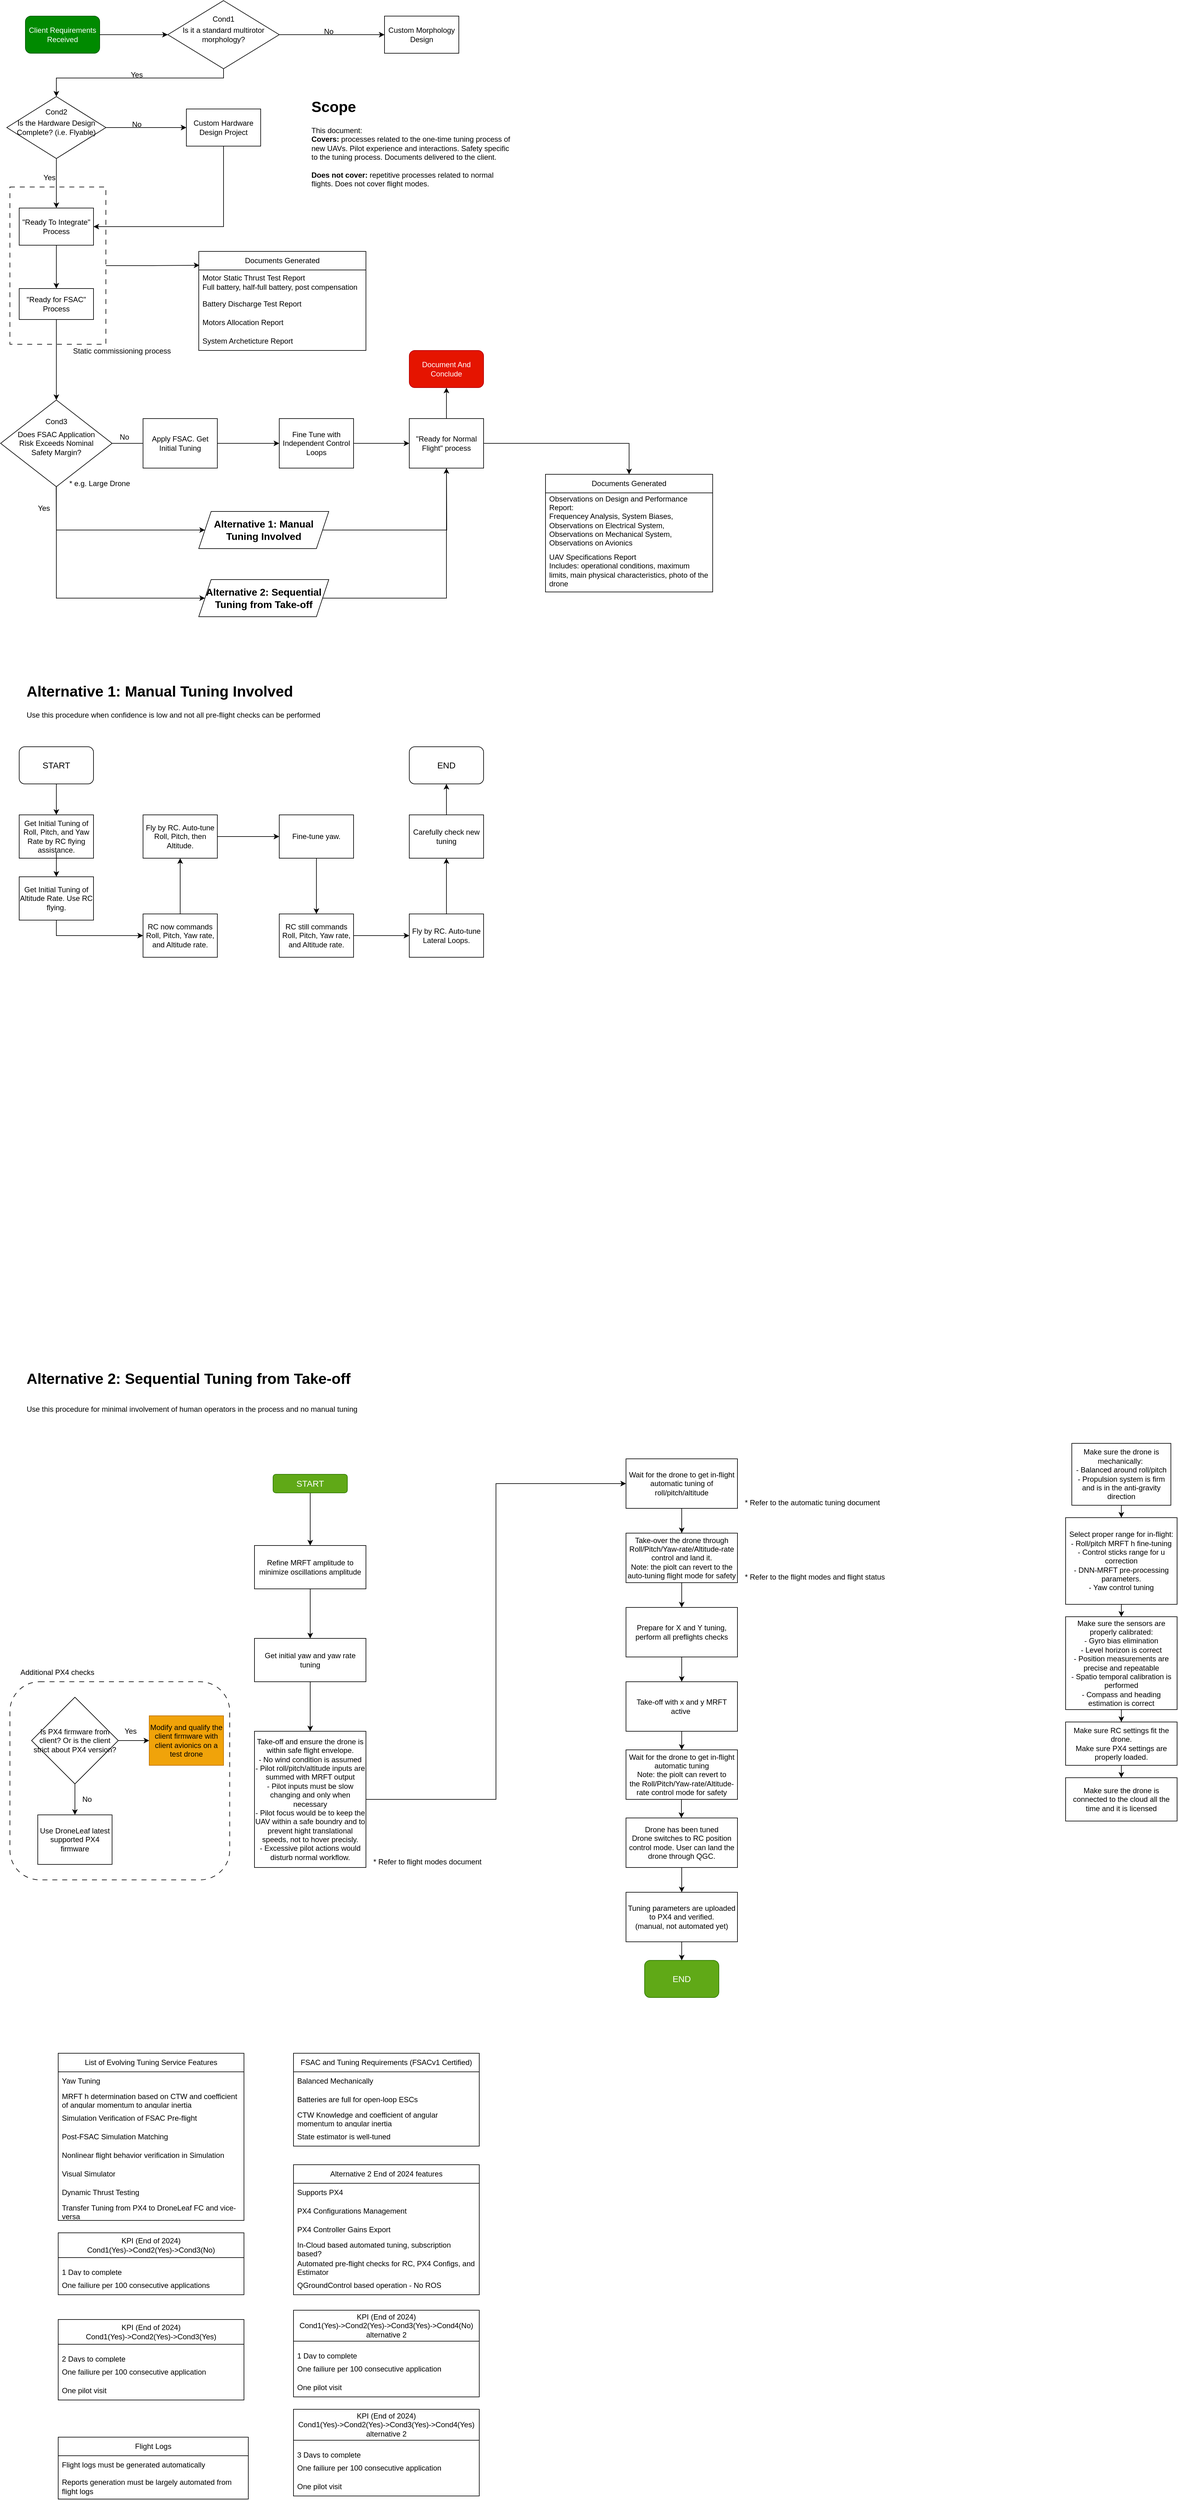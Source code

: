 <mxfile version="25.0.1">
  <diagram name="Page-1" id="izCItK5VorsNNd59iz4u">
    <mxGraphModel dx="1233" dy="635" grid="1" gridSize="10" guides="1" tooltips="1" connect="1" arrows="1" fold="1" page="1" pageScale="1" pageWidth="850" pageHeight="1100" math="0" shadow="0">
      <root>
        <mxCell id="0" />
        <mxCell id="1" parent="0" />
        <mxCell id="DKOdvGpKEaqnOgcf_qUs-12" value="" style="rounded=1;whiteSpace=wrap;html=1;fillColor=none;dashed=1;dashPattern=8 8;" parent="1" vertex="1">
          <mxGeometry x="15" y="2740" width="355" height="320" as="geometry" />
        </mxCell>
        <mxCell id="mrgJpv-Cbxdc2usGM0ly-1" value="" style="rounded=0;whiteSpace=wrap;html=1;fillColor=none;dashed=1;dashPattern=8 8;" parent="1" vertex="1">
          <mxGeometry x="15" y="326" width="155" height="254" as="geometry" />
        </mxCell>
        <mxCell id="Sihe68HLiFX0lgeWzyt1-1" value="Is it a standard multirotor morphology?" style="rhombus;whiteSpace=wrap;html=1;" parent="1" vertex="1">
          <mxGeometry x="270" y="25" width="180" height="110" as="geometry" />
        </mxCell>
        <mxCell id="Sihe68HLiFX0lgeWzyt1-2" value="Client Requirements Received" style="rounded=1;whiteSpace=wrap;html=1;fillColor=#008a00;fontColor=#ffffff;strokeColor=#005700;" parent="1" vertex="1">
          <mxGeometry x="40" y="50" width="120" height="60" as="geometry" />
        </mxCell>
        <mxCell id="Sihe68HLiFX0lgeWzyt1-3" value="Custom Morphology Design" style="rounded=0;whiteSpace=wrap;html=1;" parent="1" vertex="1">
          <mxGeometry x="620" y="50" width="120" height="60" as="geometry" />
        </mxCell>
        <mxCell id="Sihe68HLiFX0lgeWzyt1-4" value="" style="endArrow=classic;html=1;rounded=0;exitX=1;exitY=0.5;exitDx=0;exitDy=0;" parent="1" source="Sihe68HLiFX0lgeWzyt1-1" target="Sihe68HLiFX0lgeWzyt1-3" edge="1">
          <mxGeometry width="50" height="50" relative="1" as="geometry">
            <mxPoint x="400" y="450" as="sourcePoint" />
            <mxPoint x="450" y="400" as="targetPoint" />
          </mxGeometry>
        </mxCell>
        <mxCell id="Sihe68HLiFX0lgeWzyt1-5" value="&lt;div&gt;No&lt;/div&gt;" style="text;html=1;align=center;verticalAlign=middle;whiteSpace=wrap;rounded=0;" parent="1" vertex="1">
          <mxGeometry x="500" y="60" width="60" height="30" as="geometry" />
        </mxCell>
        <mxCell id="Sihe68HLiFX0lgeWzyt1-6" value="" style="endArrow=classic;html=1;rounded=0;exitX=1;exitY=0.5;exitDx=0;exitDy=0;" parent="1" source="Sihe68HLiFX0lgeWzyt1-2" target="Sihe68HLiFX0lgeWzyt1-1" edge="1">
          <mxGeometry width="50" height="50" relative="1" as="geometry">
            <mxPoint x="400" y="450" as="sourcePoint" />
            <mxPoint x="450" y="400" as="targetPoint" />
          </mxGeometry>
        </mxCell>
        <mxCell id="Sihe68HLiFX0lgeWzyt1-9" value="" style="endArrow=classic;html=1;rounded=0;exitX=0.5;exitY=1;exitDx=0;exitDy=0;entryX=0.5;entryY=0;entryDx=0;entryDy=0;" parent="1" source="Sihe68HLiFX0lgeWzyt1-1" edge="1">
          <mxGeometry width="50" height="50" relative="1" as="geometry">
            <mxPoint x="400" y="450" as="sourcePoint" />
            <mxPoint x="90" y="180" as="targetPoint" />
            <Array as="points">
              <mxPoint x="360" y="150" />
              <mxPoint x="90" y="150" />
            </Array>
          </mxGeometry>
        </mxCell>
        <mxCell id="Sihe68HLiFX0lgeWzyt1-10" value="Yes" style="text;html=1;align=center;verticalAlign=middle;whiteSpace=wrap;rounded=0;" parent="1" vertex="1">
          <mxGeometry x="190" y="130" width="60" height="30" as="geometry" />
        </mxCell>
        <mxCell id="Sihe68HLiFX0lgeWzyt1-11" value="&quot;Ready To Integrate&quot; Process" style="rounded=0;whiteSpace=wrap;html=1;" parent="1" vertex="1">
          <mxGeometry x="30" y="360" width="120" height="60" as="geometry" />
        </mxCell>
        <mxCell id="Sihe68HLiFX0lgeWzyt1-12" value="Is the Hardware Design Complete? (i.e. Flyable)" style="rhombus;whiteSpace=wrap;html=1;" parent="1" vertex="1">
          <mxGeometry x="10" y="180" width="160" height="100" as="geometry" />
        </mxCell>
        <mxCell id="Sihe68HLiFX0lgeWzyt1-13" value="Custom Hardware Design Project" style="rounded=0;whiteSpace=wrap;html=1;" parent="1" vertex="1">
          <mxGeometry x="300" y="200" width="120" height="60" as="geometry" />
        </mxCell>
        <mxCell id="Sihe68HLiFX0lgeWzyt1-14" value="" style="endArrow=classic;html=1;rounded=0;exitX=1;exitY=0.5;exitDx=0;exitDy=0;" parent="1" source="Sihe68HLiFX0lgeWzyt1-12" edge="1">
          <mxGeometry width="50" height="50" relative="1" as="geometry">
            <mxPoint x="200" y="230" as="sourcePoint" />
            <mxPoint x="300" y="230" as="targetPoint" />
          </mxGeometry>
        </mxCell>
        <mxCell id="Sihe68HLiFX0lgeWzyt1-15" value="&lt;div&gt;No&lt;/div&gt;" style="text;html=1;align=center;verticalAlign=middle;whiteSpace=wrap;rounded=0;" parent="1" vertex="1">
          <mxGeometry x="190" y="210" width="60" height="30" as="geometry" />
        </mxCell>
        <mxCell id="Sihe68HLiFX0lgeWzyt1-16" value="" style="endArrow=classic;html=1;rounded=0;exitX=0.5;exitY=1;exitDx=0;exitDy=0;entryX=0.5;entryY=0;entryDx=0;entryDy=0;" parent="1" source="Sihe68HLiFX0lgeWzyt1-12" target="Sihe68HLiFX0lgeWzyt1-11" edge="1">
          <mxGeometry width="50" height="50" relative="1" as="geometry">
            <mxPoint x="460" y="90" as="sourcePoint" />
            <mxPoint x="630" y="90" as="targetPoint" />
          </mxGeometry>
        </mxCell>
        <mxCell id="Sihe68HLiFX0lgeWzyt1-17" value="Yes" style="text;html=1;align=center;verticalAlign=middle;whiteSpace=wrap;rounded=0;" parent="1" vertex="1">
          <mxGeometry x="49" y="296" width="60" height="30" as="geometry" />
        </mxCell>
        <mxCell id="Sihe68HLiFX0lgeWzyt1-20" value="" style="endArrow=classic;html=1;rounded=0;exitX=0.5;exitY=1;exitDx=0;exitDy=0;entryX=1;entryY=0.5;entryDx=0;entryDy=0;" parent="1" source="Sihe68HLiFX0lgeWzyt1-13" target="Sihe68HLiFX0lgeWzyt1-11" edge="1">
          <mxGeometry width="50" height="50" relative="1" as="geometry">
            <mxPoint x="170" y="90" as="sourcePoint" />
            <mxPoint x="280" y="90" as="targetPoint" />
            <Array as="points">
              <mxPoint x="360" y="390" />
            </Array>
          </mxGeometry>
        </mxCell>
        <mxCell id="Sihe68HLiFX0lgeWzyt1-21" value="" style="endArrow=classic;html=1;rounded=0;exitX=0.5;exitY=1;exitDx=0;exitDy=0;entryX=0.5;entryY=0;entryDx=0;entryDy=0;" parent="1" source="Sihe68HLiFX0lgeWzyt1-11" target="Sihe68HLiFX0lgeWzyt1-23" edge="1">
          <mxGeometry width="50" height="50" relative="1" as="geometry">
            <mxPoint x="170" y="90" as="sourcePoint" />
            <mxPoint x="90" y="440" as="targetPoint" />
          </mxGeometry>
        </mxCell>
        <mxCell id="Sihe68HLiFX0lgeWzyt1-23" value="&quot;Ready for FSAC&quot; Process" style="rounded=0;whiteSpace=wrap;html=1;" parent="1" vertex="1">
          <mxGeometry x="30" y="490" width="120" height="50" as="geometry" />
        </mxCell>
        <mxCell id="Sihe68HLiFX0lgeWzyt1-25" value="" style="endArrow=classic;html=1;rounded=0;exitX=0.5;exitY=1;exitDx=0;exitDy=0;entryX=0.5;entryY=0;entryDx=0;entryDy=0;" parent="1" source="Sihe68HLiFX0lgeWzyt1-23" edge="1">
          <mxGeometry width="50" height="50" relative="1" as="geometry">
            <mxPoint x="99.5" y="540" as="sourcePoint" />
            <mxPoint x="90" y="670" as="targetPoint" />
          </mxGeometry>
        </mxCell>
        <mxCell id="Sihe68HLiFX0lgeWzyt1-26" value="Does FSAC Application Risk Exceeds Nominal Safety Margin?" style="rhombus;whiteSpace=wrap;html=1;spacing=18;" parent="1" vertex="1">
          <mxGeometry y="670" width="180" height="140" as="geometry" />
        </mxCell>
        <mxCell id="Sihe68HLiFX0lgeWzyt1-28" value="" style="endArrow=classic;html=1;rounded=0;exitX=1;exitY=0.5;exitDx=0;exitDy=0;" parent="1" edge="1">
          <mxGeometry width="50" height="50" relative="1" as="geometry">
            <mxPoint x="180" y="740" as="sourcePoint" />
            <mxPoint x="350" y="740" as="targetPoint" />
          </mxGeometry>
        </mxCell>
        <mxCell id="Sihe68HLiFX0lgeWzyt1-29" value="&lt;div&gt;No&lt;/div&gt;" style="text;html=1;align=center;verticalAlign=middle;whiteSpace=wrap;rounded=0;" parent="1" vertex="1">
          <mxGeometry x="170" y="715" width="60" height="30" as="geometry" />
        </mxCell>
        <mxCell id="Sihe68HLiFX0lgeWzyt1-30" value="Apply FSAC. Get Initial Tuning" style="rounded=0;whiteSpace=wrap;html=1;" parent="1" vertex="1">
          <mxGeometry x="230" y="700" width="120" height="80" as="geometry" />
        </mxCell>
        <mxCell id="Sihe68HLiFX0lgeWzyt1-31" value="Yes" style="text;html=1;align=center;verticalAlign=middle;whiteSpace=wrap;rounded=0;" parent="1" vertex="1">
          <mxGeometry x="40" y="830" width="60" height="30" as="geometry" />
        </mxCell>
        <mxCell id="Sihe68HLiFX0lgeWzyt1-32" value="" style="endArrow=classic;html=1;rounded=0;exitX=0.5;exitY=1;exitDx=0;exitDy=0;entryX=0;entryY=0.5;entryDx=0;entryDy=0;" parent="1" target="kK3d28XH1DaZ-TZ7ljom-17" edge="1">
          <mxGeometry width="50" height="50" relative="1" as="geometry">
            <mxPoint x="89.71" y="810" as="sourcePoint" />
            <mxPoint x="90" y="860" as="targetPoint" />
            <Array as="points">
              <mxPoint x="90" y="880" />
            </Array>
          </mxGeometry>
        </mxCell>
        <mxCell id="Sihe68HLiFX0lgeWzyt1-34" value="* e.g. Large Drone" style="text;html=1;align=center;verticalAlign=middle;whiteSpace=wrap;rounded=0;" parent="1" vertex="1">
          <mxGeometry x="90" y="790" width="140" height="30" as="geometry" />
        </mxCell>
        <mxCell id="Sihe68HLiFX0lgeWzyt1-35" value="List of Evolving Tuning Service Features" style="swimlane;fontStyle=0;childLayout=stackLayout;horizontal=1;startSize=30;horizontalStack=0;resizeParent=1;resizeParentMax=0;resizeLast=0;collapsible=1;marginBottom=0;whiteSpace=wrap;html=1;" parent="1" vertex="1">
          <mxGeometry x="93" y="3340" width="300" height="270" as="geometry" />
        </mxCell>
        <mxCell id="Sihe68HLiFX0lgeWzyt1-36" value="Yaw Tuning" style="text;strokeColor=none;fillColor=none;align=left;verticalAlign=middle;spacingLeft=4;spacingRight=4;overflow=hidden;points=[[0,0.5],[1,0.5]];portConstraint=eastwest;rotatable=0;whiteSpace=wrap;html=1;" parent="Sihe68HLiFX0lgeWzyt1-35" vertex="1">
          <mxGeometry y="30" width="300" height="30" as="geometry" />
        </mxCell>
        <mxCell id="Sihe68HLiFX0lgeWzyt1-83" value="MRFT h determination based on CTW and coefficient of angular momentum to angular inertia" style="text;strokeColor=none;fillColor=none;align=left;verticalAlign=middle;spacingLeft=4;spacingRight=4;overflow=hidden;points=[[0,0.5],[1,0.5]];portConstraint=eastwest;rotatable=0;whiteSpace=wrap;html=1;" parent="Sihe68HLiFX0lgeWzyt1-35" vertex="1">
          <mxGeometry y="60" width="300" height="30" as="geometry" />
        </mxCell>
        <mxCell id="Sihe68HLiFX0lgeWzyt1-37" value="Simulation Verification of FSAC Pre-flight" style="text;strokeColor=none;fillColor=none;align=left;verticalAlign=middle;spacingLeft=4;spacingRight=4;overflow=hidden;points=[[0,0.5],[1,0.5]];portConstraint=eastwest;rotatable=0;whiteSpace=wrap;html=1;" parent="Sihe68HLiFX0lgeWzyt1-35" vertex="1">
          <mxGeometry y="90" width="300" height="30" as="geometry" />
        </mxCell>
        <mxCell id="Sihe68HLiFX0lgeWzyt1-38" value="&lt;div&gt;Post-FSAC Simulation Matching&lt;/div&gt;" style="text;strokeColor=none;fillColor=none;align=left;verticalAlign=middle;spacingLeft=4;spacingRight=4;overflow=hidden;points=[[0,0.5],[1,0.5]];portConstraint=eastwest;rotatable=0;whiteSpace=wrap;html=1;" parent="Sihe68HLiFX0lgeWzyt1-35" vertex="1">
          <mxGeometry y="120" width="300" height="30" as="geometry" />
        </mxCell>
        <mxCell id="Sihe68HLiFX0lgeWzyt1-62" value="Nonlinear flight behavior verification in Simulation" style="text;strokeColor=none;fillColor=none;align=left;verticalAlign=middle;spacingLeft=4;spacingRight=4;overflow=hidden;points=[[0,0.5],[1,0.5]];portConstraint=eastwest;rotatable=0;whiteSpace=wrap;html=1;" parent="Sihe68HLiFX0lgeWzyt1-35" vertex="1">
          <mxGeometry y="150" width="300" height="30" as="geometry" />
        </mxCell>
        <mxCell id="Sihe68HLiFX0lgeWzyt1-66" value="Visual Simulator" style="text;strokeColor=none;fillColor=none;align=left;verticalAlign=middle;spacingLeft=4;spacingRight=4;overflow=hidden;points=[[0,0.5],[1,0.5]];portConstraint=eastwest;rotatable=0;whiteSpace=wrap;html=1;" parent="Sihe68HLiFX0lgeWzyt1-35" vertex="1">
          <mxGeometry y="180" width="300" height="30" as="geometry" />
        </mxCell>
        <mxCell id="Sihe68HLiFX0lgeWzyt1-89" value="Dynamic Thrust Testing" style="text;strokeColor=none;fillColor=none;align=left;verticalAlign=middle;spacingLeft=4;spacingRight=4;overflow=hidden;points=[[0,0.5],[1,0.5]];portConstraint=eastwest;rotatable=0;whiteSpace=wrap;html=1;" parent="Sihe68HLiFX0lgeWzyt1-35" vertex="1">
          <mxGeometry y="210" width="300" height="30" as="geometry" />
        </mxCell>
        <mxCell id="D-SbIaxSeyrEKUv8--m0-10" value="Transfer Tuning from PX4 to DroneLeaf FC and vice-versa" style="text;strokeColor=none;fillColor=none;align=left;verticalAlign=middle;spacingLeft=4;spacingRight=4;overflow=hidden;points=[[0,0.5],[1,0.5]];portConstraint=eastwest;rotatable=0;whiteSpace=wrap;html=1;" parent="Sihe68HLiFX0lgeWzyt1-35" vertex="1">
          <mxGeometry y="240" width="300" height="30" as="geometry" />
        </mxCell>
        <mxCell id="Sihe68HLiFX0lgeWzyt1-55" value="Fine Tune with Independent Control Loops" style="rounded=0;whiteSpace=wrap;html=1;" parent="1" vertex="1">
          <mxGeometry x="450" y="700" width="120" height="80" as="geometry" />
        </mxCell>
        <mxCell id="Sihe68HLiFX0lgeWzyt1-56" value="" style="endArrow=classic;html=1;rounded=0;exitX=1;exitY=0.5;exitDx=0;exitDy=0;entryX=0;entryY=0.5;entryDx=0;entryDy=0;" parent="1" source="Sihe68HLiFX0lgeWzyt1-30" target="Sihe68HLiFX0lgeWzyt1-55" edge="1">
          <mxGeometry width="50" height="50" relative="1" as="geometry">
            <mxPoint x="360" y="905" as="sourcePoint" />
            <mxPoint x="460" y="905" as="targetPoint" />
          </mxGeometry>
        </mxCell>
        <mxCell id="Sihe68HLiFX0lgeWzyt1-57" value="FSAC and Tuning Requirements (FSACv1 Certified)" style="swimlane;fontStyle=0;childLayout=stackLayout;horizontal=1;startSize=30;horizontalStack=0;resizeParent=1;resizeParentMax=0;resizeLast=0;collapsible=1;marginBottom=0;whiteSpace=wrap;html=1;" parent="1" vertex="1">
          <mxGeometry x="473" y="3340" width="300" height="150" as="geometry" />
        </mxCell>
        <mxCell id="Sihe68HLiFX0lgeWzyt1-58" value="Balanced Mechanically" style="text;strokeColor=none;fillColor=none;align=left;verticalAlign=middle;spacingLeft=4;spacingRight=4;overflow=hidden;points=[[0,0.5],[1,0.5]];portConstraint=eastwest;rotatable=0;whiteSpace=wrap;html=1;" parent="Sihe68HLiFX0lgeWzyt1-57" vertex="1">
          <mxGeometry y="30" width="300" height="30" as="geometry" />
        </mxCell>
        <mxCell id="Sihe68HLiFX0lgeWzyt1-59" value="&lt;div&gt;Batteries are full for open-loop ESCs&lt;/div&gt;" style="text;strokeColor=none;fillColor=none;align=left;verticalAlign=middle;spacingLeft=4;spacingRight=4;overflow=hidden;points=[[0,0.5],[1,0.5]];portConstraint=eastwest;rotatable=0;whiteSpace=wrap;html=1;" parent="Sihe68HLiFX0lgeWzyt1-57" vertex="1">
          <mxGeometry y="60" width="300" height="30" as="geometry" />
        </mxCell>
        <mxCell id="Sihe68HLiFX0lgeWzyt1-82" value="CTW Knowledge and coefficient of angular momentum to angular inertia" style="text;strokeColor=none;fillColor=none;align=left;verticalAlign=middle;spacingLeft=4;spacingRight=4;overflow=hidden;points=[[0,0.5],[1,0.5]];portConstraint=eastwest;rotatable=0;whiteSpace=wrap;html=1;" parent="Sihe68HLiFX0lgeWzyt1-57" vertex="1">
          <mxGeometry y="90" width="300" height="30" as="geometry" />
        </mxCell>
        <mxCell id="Sihe68HLiFX0lgeWzyt1-88" value="State estimator is well-tuned" style="text;strokeColor=none;fillColor=none;align=left;verticalAlign=middle;spacingLeft=4;spacingRight=4;overflow=hidden;points=[[0,0.5],[1,0.5]];portConstraint=eastwest;rotatable=0;whiteSpace=wrap;html=1;" parent="Sihe68HLiFX0lgeWzyt1-57" vertex="1">
          <mxGeometry y="120" width="300" height="30" as="geometry" />
        </mxCell>
        <mxCell id="Sihe68HLiFX0lgeWzyt1-64" value="" style="endArrow=classic;html=1;rounded=0;exitX=1;exitY=0.5;exitDx=0;exitDy=0;entryX=0;entryY=0.5;entryDx=0;entryDy=0;" parent="1" source="Sihe68HLiFX0lgeWzyt1-55" target="vbNMBOHUC8T5AAjVXsVV-2" edge="1">
          <mxGeometry width="50" height="50" relative="1" as="geometry">
            <mxPoint x="360" y="750" as="sourcePoint" />
            <mxPoint x="630" y="780" as="targetPoint" />
          </mxGeometry>
        </mxCell>
        <mxCell id="Sihe68HLiFX0lgeWzyt1-67" value="KPI (End of 2024)&lt;br&gt;&lt;div&gt;Cond1(Yes)-&amp;gt;Cond2(Yes)-&amp;gt;Cond3(No)&lt;/div&gt;" style="swimlane;fontStyle=0;childLayout=stackLayout;horizontal=1;startSize=40;horizontalStack=0;resizeParent=1;resizeParentMax=0;resizeLast=0;collapsible=1;marginBottom=0;whiteSpace=wrap;html=1;" parent="1" vertex="1">
          <mxGeometry x="93" y="3630" width="300" height="100" as="geometry" />
        </mxCell>
        <mxCell id="Sihe68HLiFX0lgeWzyt1-68" value="&lt;div&gt;&lt;br&gt;&lt;/div&gt;&lt;div&gt;1 Day to complete&lt;/div&gt;&lt;div&gt;&lt;br&gt;&lt;/div&gt;" style="text;strokeColor=none;fillColor=none;align=left;verticalAlign=middle;spacingLeft=4;spacingRight=4;overflow=hidden;points=[[0,0.5],[1,0.5]];portConstraint=eastwest;rotatable=0;whiteSpace=wrap;html=1;" parent="Sihe68HLiFX0lgeWzyt1-67" vertex="1">
          <mxGeometry y="40" width="300" height="30" as="geometry" />
        </mxCell>
        <mxCell id="Sihe68HLiFX0lgeWzyt1-70" value="One failiure per 100 consecutive applications" style="text;strokeColor=none;fillColor=none;align=left;verticalAlign=middle;spacingLeft=4;spacingRight=4;overflow=hidden;points=[[0,0.5],[1,0.5]];portConstraint=eastwest;rotatable=0;whiteSpace=wrap;html=1;" parent="Sihe68HLiFX0lgeWzyt1-67" vertex="1">
          <mxGeometry y="70" width="300" height="30" as="geometry" />
        </mxCell>
        <mxCell id="Sihe68HLiFX0lgeWzyt1-73" value="Cond1" style="text;html=1;align=center;verticalAlign=middle;whiteSpace=wrap;rounded=0;" parent="1" vertex="1">
          <mxGeometry x="330" y="40" width="60" height="30" as="geometry" />
        </mxCell>
        <mxCell id="Sihe68HLiFX0lgeWzyt1-74" value="Cond2" style="text;html=1;align=center;verticalAlign=middle;whiteSpace=wrap;rounded=0;" parent="1" vertex="1">
          <mxGeometry x="60" y="190" width="60" height="30" as="geometry" />
        </mxCell>
        <mxCell id="Sihe68HLiFX0lgeWzyt1-75" value="&lt;div&gt;Cond3&lt;/div&gt;" style="text;html=1;align=center;verticalAlign=middle;whiteSpace=wrap;rounded=0;" parent="1" vertex="1">
          <mxGeometry x="60" y="690" width="60" height="30" as="geometry" />
        </mxCell>
        <mxCell id="Sihe68HLiFX0lgeWzyt1-84" value="KPI (End of 2024)&lt;div&gt;Cond1(Yes)-&amp;gt;Cond2(Yes)-&amp;gt;Cond3(Yes)&lt;/div&gt;" style="swimlane;fontStyle=0;childLayout=stackLayout;horizontal=1;startSize=40;horizontalStack=0;resizeParent=1;resizeParentMax=0;resizeLast=0;collapsible=1;marginBottom=0;whiteSpace=wrap;html=1;" parent="1" vertex="1">
          <mxGeometry x="93" y="3770" width="300" height="130" as="geometry" />
        </mxCell>
        <mxCell id="Sihe68HLiFX0lgeWzyt1-85" value="&lt;div&gt;&lt;br&gt;&lt;/div&gt;&lt;div&gt;2 Days to complete&lt;/div&gt;&lt;div&gt;&lt;br&gt;&lt;/div&gt;" style="text;strokeColor=none;fillColor=none;align=left;verticalAlign=middle;spacingLeft=4;spacingRight=4;overflow=hidden;points=[[0,0.5],[1,0.5]];portConstraint=eastwest;rotatable=0;whiteSpace=wrap;html=1;" parent="Sihe68HLiFX0lgeWzyt1-84" vertex="1">
          <mxGeometry y="40" width="300" height="30" as="geometry" />
        </mxCell>
        <mxCell id="Sihe68HLiFX0lgeWzyt1-86" value="One failiure per 100 consecutive application" style="text;strokeColor=none;fillColor=none;align=left;verticalAlign=middle;spacingLeft=4;spacingRight=4;overflow=hidden;points=[[0,0.5],[1,0.5]];portConstraint=eastwest;rotatable=0;whiteSpace=wrap;html=1;" parent="Sihe68HLiFX0lgeWzyt1-84" vertex="1">
          <mxGeometry y="70" width="300" height="30" as="geometry" />
        </mxCell>
        <mxCell id="Sihe68HLiFX0lgeWzyt1-87" value="One pilot visit" style="text;strokeColor=none;fillColor=none;align=left;verticalAlign=middle;spacingLeft=4;spacingRight=4;overflow=hidden;points=[[0,0.5],[1,0.5]];portConstraint=eastwest;rotatable=0;whiteSpace=wrap;html=1;" parent="Sihe68HLiFX0lgeWzyt1-84" vertex="1">
          <mxGeometry y="100" width="300" height="30" as="geometry" />
        </mxCell>
        <mxCell id="kK3d28XH1DaZ-TZ7ljom-2" value="Get Initial Tuning of Roll, Pitch, and Yaw Rate by RC flying assistance." style="rounded=0;whiteSpace=wrap;html=1;" parent="1" vertex="1">
          <mxGeometry x="30" y="1340" width="120" height="70" as="geometry" />
        </mxCell>
        <mxCell id="kK3d28XH1DaZ-TZ7ljom-3" value="Get Initial Tuning of Altitude Rate. Use RC flying." style="rounded=0;whiteSpace=wrap;html=1;" parent="1" vertex="1">
          <mxGeometry x="30" y="1440" width="120" height="70" as="geometry" />
        </mxCell>
        <mxCell id="kK3d28XH1DaZ-TZ7ljom-4" value="" style="endArrow=classic;html=1;rounded=0;entryX=0.5;entryY=0;entryDx=0;entryDy=0;" parent="1" edge="1">
          <mxGeometry width="50" height="50" relative="1" as="geometry">
            <mxPoint x="90" y="1400" as="sourcePoint" />
            <mxPoint x="90" y="1440" as="targetPoint" />
          </mxGeometry>
        </mxCell>
        <mxCell id="kK3d28XH1DaZ-TZ7ljom-5" value="Fly by RC. Auto-tune Roll, Pitch, then Altitude." style="rounded=0;whiteSpace=wrap;html=1;" parent="1" vertex="1">
          <mxGeometry x="230" y="1340" width="120" height="70" as="geometry" />
        </mxCell>
        <mxCell id="kK3d28XH1DaZ-TZ7ljom-6" value="" style="endArrow=classic;html=1;rounded=0;exitX=0.5;exitY=1;exitDx=0;exitDy=0;entryX=0;entryY=0.5;entryDx=0;entryDy=0;" parent="1" source="kK3d28XH1DaZ-TZ7ljom-3" target="kK3d28XH1DaZ-TZ7ljom-9" edge="1">
          <mxGeometry width="50" height="50" relative="1" as="geometry">
            <mxPoint x="190" y="1230" as="sourcePoint" />
            <mxPoint x="360" y="1230" as="targetPoint" />
            <Array as="points">
              <mxPoint x="90" y="1535" />
            </Array>
          </mxGeometry>
        </mxCell>
        <mxCell id="kK3d28XH1DaZ-TZ7ljom-7" value="Fine-tune yaw." style="rounded=0;whiteSpace=wrap;html=1;" parent="1" vertex="1">
          <mxGeometry x="450" y="1340" width="120" height="70" as="geometry" />
        </mxCell>
        <mxCell id="kK3d28XH1DaZ-TZ7ljom-8" value="" style="endArrow=classic;html=1;rounded=0;exitX=1;exitY=0.5;exitDx=0;exitDy=0;entryX=0;entryY=0.5;entryDx=0;entryDy=0;" parent="1" source="kK3d28XH1DaZ-TZ7ljom-5" target="kK3d28XH1DaZ-TZ7ljom-7" edge="1">
          <mxGeometry width="50" height="50" relative="1" as="geometry">
            <mxPoint x="99.71" y="1400" as="sourcePoint" />
            <mxPoint x="100" y="1450" as="targetPoint" />
          </mxGeometry>
        </mxCell>
        <mxCell id="kK3d28XH1DaZ-TZ7ljom-9" value="RC now commands Roll, Pitch, Yaw rate, and Altitude rate." style="rounded=0;whiteSpace=wrap;html=1;" parent="1" vertex="1">
          <mxGeometry x="230" y="1500" width="120" height="70" as="geometry" />
        </mxCell>
        <mxCell id="kK3d28XH1DaZ-TZ7ljom-10" value="" style="endArrow=classic;html=1;rounded=0;exitX=0.5;exitY=0;exitDx=0;exitDy=0;" parent="1" source="kK3d28XH1DaZ-TZ7ljom-9" target="kK3d28XH1DaZ-TZ7ljom-5" edge="1">
          <mxGeometry width="50" height="50" relative="1" as="geometry">
            <mxPoint x="99.71" y="1400" as="sourcePoint" />
            <mxPoint x="100" y="1450" as="targetPoint" />
          </mxGeometry>
        </mxCell>
        <mxCell id="kK3d28XH1DaZ-TZ7ljom-11" value="RC still commands Roll, Pitch, Yaw rate, and Altitude rate." style="rounded=0;whiteSpace=wrap;html=1;" parent="1" vertex="1">
          <mxGeometry x="450" y="1500" width="120" height="70" as="geometry" />
        </mxCell>
        <mxCell id="kK3d28XH1DaZ-TZ7ljom-12" value="" style="endArrow=classic;html=1;rounded=0;exitX=0.5;exitY=1;exitDx=0;exitDy=0;entryX=0.5;entryY=0;entryDx=0;entryDy=0;" parent="1" source="kK3d28XH1DaZ-TZ7ljom-7" target="kK3d28XH1DaZ-TZ7ljom-11" edge="1">
          <mxGeometry width="50" height="50" relative="1" as="geometry">
            <mxPoint x="280" y="1510" as="sourcePoint" />
            <mxPoint x="280" y="1420" as="targetPoint" />
          </mxGeometry>
        </mxCell>
        <mxCell id="kK3d28XH1DaZ-TZ7ljom-13" value="Fly by RC. Auto-tune Lateral Loops." style="rounded=0;whiteSpace=wrap;html=1;" parent="1" vertex="1">
          <mxGeometry x="660" y="1500" width="120" height="70" as="geometry" />
        </mxCell>
        <mxCell id="kK3d28XH1DaZ-TZ7ljom-14" value="" style="endArrow=classic;html=1;rounded=0;exitX=1;exitY=0.5;exitDx=0;exitDy=0;entryX=0;entryY=0.5;entryDx=0;entryDy=0;" parent="1" source="kK3d28XH1DaZ-TZ7ljom-11" target="kK3d28XH1DaZ-TZ7ljom-13" edge="1">
          <mxGeometry width="50" height="50" relative="1" as="geometry">
            <mxPoint x="360" y="1385" as="sourcePoint" />
            <mxPoint x="460" y="1385" as="targetPoint" />
          </mxGeometry>
        </mxCell>
        <mxCell id="kK3d28XH1DaZ-TZ7ljom-15" value="" style="endArrow=classic;html=1;rounded=0;exitX=0.5;exitY=0;exitDx=0;exitDy=0;entryX=0.5;entryY=1;entryDx=0;entryDy=0;" parent="1" source="kK3d28XH1DaZ-TZ7ljom-13" target="kK3d28XH1DaZ-TZ7ljom-16" edge="1">
          <mxGeometry width="50" height="50" relative="1" as="geometry">
            <mxPoint x="719.41" y="1490" as="sourcePoint" />
            <mxPoint x="719.41" y="1400" as="targetPoint" />
          </mxGeometry>
        </mxCell>
        <mxCell id="kK3d28XH1DaZ-TZ7ljom-27" style="edgeStyle=orthogonalEdgeStyle;rounded=0;orthogonalLoop=1;jettySize=auto;html=1;exitX=0.5;exitY=0;exitDx=0;exitDy=0;entryX=0.5;entryY=1;entryDx=0;entryDy=0;" parent="1" source="kK3d28XH1DaZ-TZ7ljom-16" target="kK3d28XH1DaZ-TZ7ljom-25" edge="1">
          <mxGeometry relative="1" as="geometry" />
        </mxCell>
        <mxCell id="kK3d28XH1DaZ-TZ7ljom-16" value="Carefully check new tuning" style="rounded=0;whiteSpace=wrap;html=1;" parent="1" vertex="1">
          <mxGeometry x="660" y="1340" width="120" height="70" as="geometry" />
        </mxCell>
        <mxCell id="kK3d28XH1DaZ-TZ7ljom-18" style="edgeStyle=orthogonalEdgeStyle;rounded=0;orthogonalLoop=1;jettySize=auto;html=1;exitX=1;exitY=0.5;exitDx=0;exitDy=0;entryX=0.5;entryY=1;entryDx=0;entryDy=0;" parent="1" source="kK3d28XH1DaZ-TZ7ljom-17" edge="1">
          <mxGeometry relative="1" as="geometry">
            <mxPoint x="720" y="770" as="targetPoint" />
          </mxGeometry>
        </mxCell>
        <mxCell id="kK3d28XH1DaZ-TZ7ljom-17" value="Alternative 1: Manual Tuning Involved" style="shape=parallelogram;perimeter=parallelogramPerimeter;whiteSpace=wrap;html=1;fixedSize=1;fontStyle=1;fontSize=16;" parent="1" vertex="1">
          <mxGeometry x="320" y="850" width="210" height="60" as="geometry" />
        </mxCell>
        <mxCell id="kK3d28XH1DaZ-TZ7ljom-19" value="Alternative 2: Sequential Tuning from Take-off" style="shape=parallelogram;perimeter=parallelogramPerimeter;whiteSpace=wrap;html=1;fixedSize=1;fontStyle=1;fontSize=16;" parent="1" vertex="1">
          <mxGeometry x="320" y="960" width="210" height="60" as="geometry" />
        </mxCell>
        <mxCell id="kK3d28XH1DaZ-TZ7ljom-21" value="" style="endArrow=classic;html=1;rounded=0;exitX=0.5;exitY=1;exitDx=0;exitDy=0;entryX=0;entryY=0.5;entryDx=0;entryDy=0;" parent="1" source="Sihe68HLiFX0lgeWzyt1-26" target="kK3d28XH1DaZ-TZ7ljom-19" edge="1">
          <mxGeometry width="50" height="50" relative="1" as="geometry">
            <mxPoint x="320" y="1030" as="sourcePoint" />
            <mxPoint x="370" y="980" as="targetPoint" />
            <Array as="points">
              <mxPoint x="90" y="990" />
            </Array>
          </mxGeometry>
        </mxCell>
        <mxCell id="kK3d28XH1DaZ-TZ7ljom-23" value="&lt;h1 style=&quot;margin-top: 0px;&quot;&gt;&lt;font style=&quot;font-size: 24px;&quot;&gt;&lt;span style=&quot;text-align: center;&quot;&gt;Alternative 1: Manual Tuning Involved&lt;/span&gt;&lt;/font&gt;&lt;/h1&gt;&lt;p&gt;Use this procedure when confidence is low and not all pre-flight checks can be performed&lt;/p&gt;" style="text;html=1;whiteSpace=wrap;overflow=hidden;rounded=0;" parent="1" vertex="1">
          <mxGeometry x="40" y="1120" width="510" height="80" as="geometry" />
        </mxCell>
        <mxCell id="kK3d28XH1DaZ-TZ7ljom-26" style="edgeStyle=orthogonalEdgeStyle;rounded=0;orthogonalLoop=1;jettySize=auto;html=1;exitX=0.5;exitY=1;exitDx=0;exitDy=0;entryX=0.5;entryY=0;entryDx=0;entryDy=0;" parent="1" source="kK3d28XH1DaZ-TZ7ljom-24" target="kK3d28XH1DaZ-TZ7ljom-2" edge="1">
          <mxGeometry relative="1" as="geometry" />
        </mxCell>
        <mxCell id="kK3d28XH1DaZ-TZ7ljom-24" value="START" style="rounded=1;whiteSpace=wrap;html=1;fontSize=14;" parent="1" vertex="1">
          <mxGeometry x="30" y="1230" width="120" height="60" as="geometry" />
        </mxCell>
        <mxCell id="kK3d28XH1DaZ-TZ7ljom-25" value="END" style="rounded=1;whiteSpace=wrap;html=1;fontSize=14;" parent="1" vertex="1">
          <mxGeometry x="660" y="1230" width="120" height="60" as="geometry" />
        </mxCell>
        <mxCell id="kK3d28XH1DaZ-TZ7ljom-64" value="&lt;h1 style=&quot;margin-top: 0px;&quot;&gt;&lt;span style=&quot;text-align: center; background-color: initial;&quot;&gt;&lt;font style=&quot;font-size: 24px;&quot;&gt;Alternative 2: Sequential Tuning from Take-off&lt;/font&gt;&lt;/span&gt;&lt;/h1&gt;&lt;h1 style=&quot;margin-top: 0px;&quot;&gt;&lt;span style=&quot;background-color: initial; font-weight: normal;&quot;&gt;&lt;font style=&quot;font-size: 12px;&quot;&gt;Use this procedure for minimal involvement of human operators in the process and no manual tuning&lt;/font&gt;&lt;/span&gt;&lt;br&gt;&lt;/h1&gt;" style="text;html=1;whiteSpace=wrap;overflow=hidden;rounded=0;" parent="1" vertex="1">
          <mxGeometry x="40" y="2230" width="690" height="80" as="geometry" />
        </mxCell>
        <mxCell id="kK3d28XH1DaZ-TZ7ljom-67" value="END" style="rounded=1;whiteSpace=wrap;html=1;fontSize=14;fillColor=#60a917;fontColor=#ffffff;strokeColor=#2D7600;" parent="1" vertex="1">
          <mxGeometry x="1040" y="3190" width="120" height="60" as="geometry" />
        </mxCell>
        <mxCell id="kK3d28XH1DaZ-TZ7ljom-90" value="KPI (End of 2024)&lt;div&gt;Cond1(Yes)-&amp;gt;Cond2(Yes)-&amp;gt;Cond3(Yes)-&amp;gt;Cond4(No) alternative 2&lt;/div&gt;" style="swimlane;fontStyle=0;childLayout=stackLayout;horizontal=1;startSize=50;horizontalStack=0;resizeParent=1;resizeParentMax=0;resizeLast=0;collapsible=1;marginBottom=0;whiteSpace=wrap;html=1;" parent="1" vertex="1">
          <mxGeometry x="473" y="3755" width="300" height="140" as="geometry" />
        </mxCell>
        <mxCell id="kK3d28XH1DaZ-TZ7ljom-91" value="&lt;div&gt;&lt;br&gt;&lt;/div&gt;&lt;div&gt;1 Day to complete&lt;/div&gt;&lt;div&gt;&lt;br&gt;&lt;/div&gt;" style="text;strokeColor=none;fillColor=none;align=left;verticalAlign=middle;spacingLeft=4;spacingRight=4;overflow=hidden;points=[[0,0.5],[1,0.5]];portConstraint=eastwest;rotatable=0;whiteSpace=wrap;html=1;" parent="kK3d28XH1DaZ-TZ7ljom-90" vertex="1">
          <mxGeometry y="50" width="300" height="30" as="geometry" />
        </mxCell>
        <mxCell id="kK3d28XH1DaZ-TZ7ljom-92" value="One failiure per 100 consecutive application" style="text;strokeColor=none;fillColor=none;align=left;verticalAlign=middle;spacingLeft=4;spacingRight=4;overflow=hidden;points=[[0,0.5],[1,0.5]];portConstraint=eastwest;rotatable=0;whiteSpace=wrap;html=1;" parent="kK3d28XH1DaZ-TZ7ljom-90" vertex="1">
          <mxGeometry y="80" width="300" height="30" as="geometry" />
        </mxCell>
        <mxCell id="kK3d28XH1DaZ-TZ7ljom-93" value="One pilot visit" style="text;strokeColor=none;fillColor=none;align=left;verticalAlign=middle;spacingLeft=4;spacingRight=4;overflow=hidden;points=[[0,0.5],[1,0.5]];portConstraint=eastwest;rotatable=0;whiteSpace=wrap;html=1;" parent="kK3d28XH1DaZ-TZ7ljom-90" vertex="1">
          <mxGeometry y="110" width="300" height="30" as="geometry" />
        </mxCell>
        <mxCell id="kK3d28XH1DaZ-TZ7ljom-94" value="Alternative 2 End of 2024 features" style="swimlane;fontStyle=0;childLayout=stackLayout;horizontal=1;startSize=30;horizontalStack=0;resizeParent=1;resizeParentMax=0;resizeLast=0;collapsible=1;marginBottom=0;whiteSpace=wrap;html=1;" parent="1" vertex="1">
          <mxGeometry x="473" y="3520" width="300" height="210" as="geometry" />
        </mxCell>
        <mxCell id="kK3d28XH1DaZ-TZ7ljom-95" value="Supports PX4" style="text;strokeColor=none;fillColor=none;align=left;verticalAlign=middle;spacingLeft=4;spacingRight=4;overflow=hidden;points=[[0,0.5],[1,0.5]];portConstraint=eastwest;rotatable=0;whiteSpace=wrap;html=1;" parent="kK3d28XH1DaZ-TZ7ljom-94" vertex="1">
          <mxGeometry y="30" width="300" height="30" as="geometry" />
        </mxCell>
        <mxCell id="kK3d28XH1DaZ-TZ7ljom-98" value="PX4 Configurations Management" style="text;strokeColor=none;fillColor=none;align=left;verticalAlign=middle;spacingLeft=4;spacingRight=4;overflow=hidden;points=[[0,0.5],[1,0.5]];portConstraint=eastwest;rotatable=0;whiteSpace=wrap;html=1;" parent="kK3d28XH1DaZ-TZ7ljom-94" vertex="1">
          <mxGeometry y="60" width="300" height="30" as="geometry" />
        </mxCell>
        <mxCell id="kK3d28XH1DaZ-TZ7ljom-99" value="PX4 Controller Gains Export" style="text;strokeColor=none;fillColor=none;align=left;verticalAlign=middle;spacingLeft=4;spacingRight=4;overflow=hidden;points=[[0,0.5],[1,0.5]];portConstraint=eastwest;rotatable=0;whiteSpace=wrap;html=1;" parent="kK3d28XH1DaZ-TZ7ljom-94" vertex="1">
          <mxGeometry y="90" width="300" height="30" as="geometry" />
        </mxCell>
        <mxCell id="kK3d28XH1DaZ-TZ7ljom-100" value="In-Cloud based automated tuning, subscription based?" style="text;strokeColor=none;fillColor=none;align=left;verticalAlign=middle;spacingLeft=4;spacingRight=4;overflow=hidden;points=[[0,0.5],[1,0.5]];portConstraint=eastwest;rotatable=0;whiteSpace=wrap;html=1;" parent="kK3d28XH1DaZ-TZ7ljom-94" vertex="1">
          <mxGeometry y="120" width="300" height="30" as="geometry" />
        </mxCell>
        <mxCell id="kK3d28XH1DaZ-TZ7ljom-101" value="Automated pre-flight checks for RC, PX4 Configs, and Estimator" style="text;strokeColor=none;fillColor=none;align=left;verticalAlign=middle;spacingLeft=4;spacingRight=4;overflow=hidden;points=[[0,0.5],[1,0.5]];portConstraint=eastwest;rotatable=0;whiteSpace=wrap;html=1;" parent="kK3d28XH1DaZ-TZ7ljom-94" vertex="1">
          <mxGeometry y="150" width="300" height="30" as="geometry" />
        </mxCell>
        <mxCell id="kK3d28XH1DaZ-TZ7ljom-120" value="QGroundControl based operation - No ROS" style="text;strokeColor=none;fillColor=none;align=left;verticalAlign=middle;spacingLeft=4;spacingRight=4;overflow=hidden;points=[[0,0.5],[1,0.5]];portConstraint=eastwest;rotatable=0;whiteSpace=wrap;html=1;" parent="kK3d28XH1DaZ-TZ7ljom-94" vertex="1">
          <mxGeometry y="180" width="300" height="30" as="geometry" />
        </mxCell>
        <mxCell id="kK3d28XH1DaZ-TZ7ljom-107" style="edgeStyle=orthogonalEdgeStyle;rounded=0;orthogonalLoop=1;jettySize=auto;html=1;exitX=1;exitY=0.5;exitDx=0;exitDy=0;entryX=0;entryY=0.5;entryDx=0;entryDy=0;" parent="1" source="kK3d28XH1DaZ-TZ7ljom-104" target="kK3d28XH1DaZ-TZ7ljom-106" edge="1">
          <mxGeometry relative="1" as="geometry" />
        </mxCell>
        <mxCell id="kK3d28XH1DaZ-TZ7ljom-104" value="Take-off and ensure the drone is within safe flight envelope. &lt;br&gt;- No wind condition is assumed&lt;br&gt;- Pilot roll/pitch/altitude inputs are summed with MRFT output&lt;div&gt;- Pilot inputs must be slow changing and only when necessary&lt;br&gt;- Pilot focus would be to keep the UAV within a safe boundry and to prevent hight translational speeds, not to hover precisly.&lt;br&gt;- Excessive pilot actions would disturb normal workflow.&lt;/div&gt;" style="rounded=0;whiteSpace=wrap;html=1;" parent="1" vertex="1">
          <mxGeometry x="410" y="2820" width="180" height="220" as="geometry" />
        </mxCell>
        <mxCell id="kK3d28XH1DaZ-TZ7ljom-106" value="Wait for the drone to get in-flight automatic tuning of roll/pitch/altitude" style="rounded=0;whiteSpace=wrap;html=1;" parent="1" vertex="1">
          <mxGeometry x="1010" y="2380" width="180" height="80" as="geometry" />
        </mxCell>
        <mxCell id="kK3d28XH1DaZ-TZ7ljom-111" style="edgeStyle=orthogonalEdgeStyle;rounded=0;orthogonalLoop=1;jettySize=auto;html=1;exitX=0.5;exitY=1;exitDx=0;exitDy=0;entryX=0.5;entryY=0;entryDx=0;entryDy=0;" parent="1" source="kK3d28XH1DaZ-TZ7ljom-108" target="kK3d28XH1DaZ-TZ7ljom-110" edge="1">
          <mxGeometry relative="1" as="geometry" />
        </mxCell>
        <mxCell id="kK3d28XH1DaZ-TZ7ljom-108" value="Take-over the drone through Roll/Pitch/Yaw-rate/Altitude-rate control and land it.&lt;div&gt;Note: the piolt can revert to the auto-tuning flight mode for safety&lt;/div&gt;" style="rounded=0;whiteSpace=wrap;html=1;" parent="1" vertex="1">
          <mxGeometry x="1010" y="2500" width="180" height="80" as="geometry" />
        </mxCell>
        <mxCell id="kK3d28XH1DaZ-TZ7ljom-109" style="edgeStyle=orthogonalEdgeStyle;rounded=0;orthogonalLoop=1;jettySize=auto;html=1;exitX=0.5;exitY=1;exitDx=0;exitDy=0;entryX=0.5;entryY=0;entryDx=0;entryDy=0;" parent="1" source="kK3d28XH1DaZ-TZ7ljom-106" target="kK3d28XH1DaZ-TZ7ljom-108" edge="1">
          <mxGeometry relative="1" as="geometry">
            <mxPoint x="1130" y="2500" as="sourcePoint" />
            <mxPoint x="1130" y="2550" as="targetPoint" />
          </mxGeometry>
        </mxCell>
        <mxCell id="kK3d28XH1DaZ-TZ7ljom-113" style="edgeStyle=orthogonalEdgeStyle;rounded=0;orthogonalLoop=1;jettySize=auto;html=1;exitX=0.5;exitY=1;exitDx=0;exitDy=0;entryX=0.5;entryY=0;entryDx=0;entryDy=0;" parent="1" source="kK3d28XH1DaZ-TZ7ljom-110" target="kK3d28XH1DaZ-TZ7ljom-112" edge="1">
          <mxGeometry relative="1" as="geometry" />
        </mxCell>
        <mxCell id="kK3d28XH1DaZ-TZ7ljom-110" value="Prepare for X and Y tuning, perform all preflights checks" style="rounded=0;whiteSpace=wrap;html=1;" parent="1" vertex="1">
          <mxGeometry x="1010" y="2620" width="180" height="80" as="geometry" />
        </mxCell>
        <mxCell id="kK3d28XH1DaZ-TZ7ljom-119" style="edgeStyle=orthogonalEdgeStyle;rounded=0;orthogonalLoop=1;jettySize=auto;html=1;exitX=0.5;exitY=1;exitDx=0;exitDy=0;entryX=0.5;entryY=0;entryDx=0;entryDy=0;" parent="1" source="kK3d28XH1DaZ-TZ7ljom-112" target="kK3d28XH1DaZ-TZ7ljom-118" edge="1">
          <mxGeometry relative="1" as="geometry" />
        </mxCell>
        <mxCell id="kK3d28XH1DaZ-TZ7ljom-112" value="Take-off with x and y MRFT active&amp;nbsp;" style="rounded=0;whiteSpace=wrap;html=1;" parent="1" vertex="1">
          <mxGeometry x="1010" y="2740" width="180" height="80" as="geometry" />
        </mxCell>
        <mxCell id="kK3d28XH1DaZ-TZ7ljom-118" value="Wait for the drone to get in-flight automatic tuning&lt;div&gt;Note: the piolt can revert to the&amp;nbsp;&lt;span style=&quot;background-color: initial;&quot;&gt;Roll/Pitch/Yaw-rate/Altitude-rate control mode for safety&lt;/span&gt;&lt;br&gt;&lt;/div&gt;" style="rounded=0;whiteSpace=wrap;html=1;" parent="1" vertex="1">
          <mxGeometry x="1010" y="2850" width="180" height="80" as="geometry" />
        </mxCell>
        <mxCell id="kK3d28XH1DaZ-TZ7ljom-129" style="edgeStyle=orthogonalEdgeStyle;rounded=0;orthogonalLoop=1;jettySize=auto;html=1;exitX=1;exitY=0.5;exitDx=0;exitDy=0;entryX=0;entryY=0.5;entryDx=0;entryDy=0;" parent="1" source="kK3d28XH1DaZ-TZ7ljom-126" target="kK3d28XH1DaZ-TZ7ljom-128" edge="1">
          <mxGeometry relative="1" as="geometry" />
        </mxCell>
        <mxCell id="kK3d28XH1DaZ-TZ7ljom-126" value="Is PX4 firmware from client? Or is the client strict about PX4 version?" style="rhombus;whiteSpace=wrap;html=1;spacingLeft=0;" parent="1" vertex="1">
          <mxGeometry x="50" y="2765" width="140" height="140" as="geometry" />
        </mxCell>
        <mxCell id="kK3d28XH1DaZ-TZ7ljom-128" value="Modify and qualify the client firmware with client avionics on a test drone" style="rounded=0;whiteSpace=wrap;html=1;fillColor=#f0a30a;strokeColor=#BD7000;fontColor=#000000;" parent="1" vertex="1">
          <mxGeometry x="240" y="2795" width="120" height="80" as="geometry" />
        </mxCell>
        <mxCell id="kK3d28XH1DaZ-TZ7ljom-130" value="Yes" style="text;html=1;align=center;verticalAlign=middle;whiteSpace=wrap;rounded=0;" parent="1" vertex="1">
          <mxGeometry x="180" y="2805" width="60" height="30" as="geometry" />
        </mxCell>
        <mxCell id="kK3d28XH1DaZ-TZ7ljom-131" value="No" style="text;html=1;align=left;verticalAlign=middle;whiteSpace=wrap;rounded=0;" parent="1" vertex="1">
          <mxGeometry x="130" y="2915" width="60" height="30" as="geometry" />
        </mxCell>
        <mxCell id="kK3d28XH1DaZ-TZ7ljom-132" value="Use DroneLeaf latest supported PX4 firmware" style="rounded=0;whiteSpace=wrap;html=1;" parent="1" vertex="1">
          <mxGeometry x="60" y="2955" width="120" height="80" as="geometry" />
        </mxCell>
        <mxCell id="kK3d28XH1DaZ-TZ7ljom-134" value="" style="endArrow=classic;html=1;rounded=0;exitX=0.5;exitY=1;exitDx=0;exitDy=0;" parent="1" source="kK3d28XH1DaZ-TZ7ljom-126" target="kK3d28XH1DaZ-TZ7ljom-132" edge="1">
          <mxGeometry width="50" height="50" relative="1" as="geometry">
            <mxPoint x="340" y="2755" as="sourcePoint" />
            <mxPoint x="390" y="2705" as="targetPoint" />
          </mxGeometry>
        </mxCell>
        <mxCell id="kK3d28XH1DaZ-TZ7ljom-137" style="edgeStyle=orthogonalEdgeStyle;rounded=0;orthogonalLoop=1;jettySize=auto;html=1;exitX=0.5;exitY=1;exitDx=0;exitDy=0;entryX=0.5;entryY=0;entryDx=0;entryDy=0;" parent="1" edge="1">
          <mxGeometry relative="1" as="geometry">
            <mxPoint x="1099.5" y="2930" as="sourcePoint" />
            <mxPoint x="1099.5" y="2960" as="targetPoint" />
          </mxGeometry>
        </mxCell>
        <mxCell id="kK3d28XH1DaZ-TZ7ljom-138" value="&lt;div&gt;Drone has been tuned&lt;br&gt;Drone switches to RC position control mode. User can land the drone through QGC.&lt;/div&gt;" style="rounded=0;whiteSpace=wrap;html=1;" parent="1" vertex="1">
          <mxGeometry x="1010" y="2960" width="180" height="80" as="geometry" />
        </mxCell>
        <mxCell id="kK3d28XH1DaZ-TZ7ljom-141" style="edgeStyle=orthogonalEdgeStyle;rounded=0;orthogonalLoop=1;jettySize=auto;html=1;exitX=0.5;exitY=1;exitDx=0;exitDy=0;entryX=0.5;entryY=0;entryDx=0;entryDy=0;" parent="1" source="kK3d28XH1DaZ-TZ7ljom-139" target="kK3d28XH1DaZ-TZ7ljom-67" edge="1">
          <mxGeometry relative="1" as="geometry" />
        </mxCell>
        <mxCell id="kK3d28XH1DaZ-TZ7ljom-139" value="&lt;div&gt;Tuning parameters are uploaded to PX4 and verified.&lt;br&gt;(manual, not automated yet)&lt;/div&gt;" style="rounded=0;whiteSpace=wrap;html=1;" parent="1" vertex="1">
          <mxGeometry x="1010" y="3080" width="180" height="80" as="geometry" />
        </mxCell>
        <mxCell id="kK3d28XH1DaZ-TZ7ljom-142" style="edgeStyle=orthogonalEdgeStyle;rounded=0;orthogonalLoop=1;jettySize=auto;html=1;exitX=0.5;exitY=1;exitDx=0;exitDy=0;entryX=0.5;entryY=0;entryDx=0;entryDy=0;" parent="1" source="kK3d28XH1DaZ-TZ7ljom-138" target="kK3d28XH1DaZ-TZ7ljom-139" edge="1">
          <mxGeometry relative="1" as="geometry">
            <mxPoint x="1109.5" y="2940" as="sourcePoint" />
            <mxPoint x="1109.5" y="2970" as="targetPoint" />
          </mxGeometry>
        </mxCell>
        <mxCell id="kK3d28XH1DaZ-TZ7ljom-145" value="KPI (End of 2024)&lt;div&gt;Cond1(Yes)-&amp;gt;Cond2(Yes)-&amp;gt;Cond3(Yes)-&amp;gt;Cond4(Yes) alternative 2&lt;/div&gt;" style="swimlane;fontStyle=0;childLayout=stackLayout;horizontal=1;startSize=50;horizontalStack=0;resizeParent=1;resizeParentMax=0;resizeLast=0;collapsible=1;marginBottom=0;whiteSpace=wrap;html=1;" parent="1" vertex="1">
          <mxGeometry x="473" y="3915" width="300" height="140" as="geometry" />
        </mxCell>
        <mxCell id="kK3d28XH1DaZ-TZ7ljom-146" value="&lt;div&gt;&lt;br&gt;&lt;/div&gt;&lt;div&gt;3 Days to complete&lt;/div&gt;&lt;div&gt;&lt;br&gt;&lt;/div&gt;" style="text;strokeColor=none;fillColor=none;align=left;verticalAlign=middle;spacingLeft=4;spacingRight=4;overflow=hidden;points=[[0,0.5],[1,0.5]];portConstraint=eastwest;rotatable=0;whiteSpace=wrap;html=1;" parent="kK3d28XH1DaZ-TZ7ljom-145" vertex="1">
          <mxGeometry y="50" width="300" height="30" as="geometry" />
        </mxCell>
        <mxCell id="kK3d28XH1DaZ-TZ7ljom-147" value="One failiure per 100 consecutive application" style="text;strokeColor=none;fillColor=none;align=left;verticalAlign=middle;spacingLeft=4;spacingRight=4;overflow=hidden;points=[[0,0.5],[1,0.5]];portConstraint=eastwest;rotatable=0;whiteSpace=wrap;html=1;" parent="kK3d28XH1DaZ-TZ7ljom-145" vertex="1">
          <mxGeometry y="80" width="300" height="30" as="geometry" />
        </mxCell>
        <mxCell id="kK3d28XH1DaZ-TZ7ljom-148" value="One pilot visit" style="text;strokeColor=none;fillColor=none;align=left;verticalAlign=middle;spacingLeft=4;spacingRight=4;overflow=hidden;points=[[0,0.5],[1,0.5]];portConstraint=eastwest;rotatable=0;whiteSpace=wrap;html=1;" parent="kK3d28XH1DaZ-TZ7ljom-145" vertex="1">
          <mxGeometry y="110" width="300" height="30" as="geometry" />
        </mxCell>
        <mxCell id="mrgJpv-Cbxdc2usGM0ly-2" value="Static commissioning process" style="text;html=1;align=left;verticalAlign=bottom;whiteSpace=wrap;rounded=0;" parent="1" vertex="1">
          <mxGeometry x="115" y="570" width="190" height="30" as="geometry" />
        </mxCell>
        <mxCell id="mrgJpv-Cbxdc2usGM0ly-3" style="edgeStyle=orthogonalEdgeStyle;rounded=0;orthogonalLoop=1;jettySize=auto;html=1;exitX=1;exitY=0.5;exitDx=0;exitDy=0;entryX=0.5;entryY=1;entryDx=0;entryDy=0;" parent="1" source="kK3d28XH1DaZ-TZ7ljom-19" target="vbNMBOHUC8T5AAjVXsVV-2" edge="1">
          <mxGeometry relative="1" as="geometry">
            <mxPoint x="720" y="770" as="targetPoint" />
            <mxPoint x="530" y="890" as="sourcePoint" />
          </mxGeometry>
        </mxCell>
        <mxCell id="DKOdvGpKEaqnOgcf_qUs-1" value="Make sure the drone is mechanically:&amp;nbsp;&lt;div&gt;- Balanced around roll/pitch&lt;/div&gt;&lt;div&gt;- Propulsion system is firm and is in the anti-gravity direction&lt;/div&gt;" style="rounded=0;whiteSpace=wrap;html=1;" parent="1" vertex="1">
          <mxGeometry x="1730" y="2355" width="160" height="100" as="geometry" />
        </mxCell>
        <mxCell id="DKOdvGpKEaqnOgcf_qUs-2" style="edgeStyle=orthogonalEdgeStyle;rounded=0;orthogonalLoop=1;jettySize=auto;html=1;exitX=0.5;exitY=1;exitDx=0;exitDy=0;entryX=0.5;entryY=0;entryDx=0;entryDy=0;" parent="1" source="DKOdvGpKEaqnOgcf_qUs-1" target="DKOdvGpKEaqnOgcf_qUs-4" edge="1">
          <mxGeometry relative="1" as="geometry">
            <mxPoint x="1820" y="2325" as="sourcePoint" />
            <mxPoint x="1810" y="2485" as="targetPoint" />
          </mxGeometry>
        </mxCell>
        <mxCell id="DKOdvGpKEaqnOgcf_qUs-3" style="edgeStyle=orthogonalEdgeStyle;rounded=0;orthogonalLoop=1;jettySize=auto;html=1;exitX=0.5;exitY=1;exitDx=0;exitDy=0;entryX=0.5;entryY=0;entryDx=0;entryDy=0;" parent="1" source="DKOdvGpKEaqnOgcf_qUs-4" target="DKOdvGpKEaqnOgcf_qUs-6" edge="1">
          <mxGeometry relative="1" as="geometry" />
        </mxCell>
        <mxCell id="DKOdvGpKEaqnOgcf_qUs-4" value="Select proper range for in-flight:&lt;br&gt;- Roll/pitch MRFT h fine-tuning&lt;div&gt;- Control sticks range for u correction&lt;br&gt;- DNN-MRFT pre-processing parameters.&lt;/div&gt;&lt;div&gt;- Yaw control tuning&lt;/div&gt;" style="rounded=0;whiteSpace=wrap;html=1;" parent="1" vertex="1">
          <mxGeometry x="1720" y="2475" width="180" height="140" as="geometry" />
        </mxCell>
        <mxCell id="DKOdvGpKEaqnOgcf_qUs-5" style="edgeStyle=orthogonalEdgeStyle;rounded=0;orthogonalLoop=1;jettySize=auto;html=1;exitX=0.5;exitY=1;exitDx=0;exitDy=0;entryX=0.5;entryY=0;entryDx=0;entryDy=0;" parent="1" source="DKOdvGpKEaqnOgcf_qUs-6" target="DKOdvGpKEaqnOgcf_qUs-9" edge="1">
          <mxGeometry relative="1" as="geometry" />
        </mxCell>
        <mxCell id="DKOdvGpKEaqnOgcf_qUs-6" value="Make sure the sensors are properly calibrated:&lt;div&gt;- Gyro bias elimination&lt;/div&gt;&lt;div&gt;- Level horizon is correct&lt;/div&gt;&lt;div&gt;- Position measurements are precise and repeatable&lt;/div&gt;&lt;div&gt;- Spatio temporal calibration is performed&lt;/div&gt;&lt;div&gt;- Compass and heading estimation is correct&lt;/div&gt;" style="rounded=0;whiteSpace=wrap;html=1;" parent="1" vertex="1">
          <mxGeometry x="1720" y="2635" width="180" height="150" as="geometry" />
        </mxCell>
        <mxCell id="DKOdvGpKEaqnOgcf_qUs-7" value="Make sure the drone is connected to the cloud all the time and it is licensed" style="rounded=0;whiteSpace=wrap;html=1;" parent="1" vertex="1">
          <mxGeometry x="1720" y="2895" width="180" height="70" as="geometry" />
        </mxCell>
        <mxCell id="DKOdvGpKEaqnOgcf_qUs-8" style="edgeStyle=orthogonalEdgeStyle;rounded=0;orthogonalLoop=1;jettySize=auto;html=1;exitX=0.5;exitY=1;exitDx=0;exitDy=0;entryX=0.5;entryY=0;entryDx=0;entryDy=0;" parent="1" source="DKOdvGpKEaqnOgcf_qUs-9" target="DKOdvGpKEaqnOgcf_qUs-7" edge="1">
          <mxGeometry relative="1" as="geometry" />
        </mxCell>
        <mxCell id="DKOdvGpKEaqnOgcf_qUs-9" value="Make sure RC settings fit the drone.&lt;div&gt;Make sure PX4 settings are properly loaded.&lt;/div&gt;" style="rounded=0;whiteSpace=wrap;html=1;" parent="1" vertex="1">
          <mxGeometry x="1720" y="2805" width="180" height="70" as="geometry" />
        </mxCell>
        <mxCell id="DKOdvGpKEaqnOgcf_qUs-15" style="edgeStyle=orthogonalEdgeStyle;rounded=0;orthogonalLoop=1;jettySize=auto;html=1;exitX=0.5;exitY=1;exitDx=0;exitDy=0;entryX=0.5;entryY=0;entryDx=0;entryDy=0;" parent="1" source="DKOdvGpKEaqnOgcf_qUs-11" target="DKOdvGpKEaqnOgcf_qUs-14" edge="1">
          <mxGeometry relative="1" as="geometry" />
        </mxCell>
        <mxCell id="DKOdvGpKEaqnOgcf_qUs-11" value="START" style="rounded=1;whiteSpace=wrap;html=1;fontSize=14;fillColor=#60a917;fontColor=#ffffff;strokeColor=#2D7600;" parent="1" vertex="1">
          <mxGeometry x="440" y="2405" width="120" height="30" as="geometry" />
        </mxCell>
        <mxCell id="DKOdvGpKEaqnOgcf_qUs-13" value="Additional PX4 checks" style="text;html=1;align=left;verticalAlign=middle;whiteSpace=wrap;rounded=0;" parent="1" vertex="1">
          <mxGeometry x="30" y="2710" width="130" height="30" as="geometry" />
        </mxCell>
        <mxCell id="DKOdvGpKEaqnOgcf_qUs-16" style="edgeStyle=orthogonalEdgeStyle;rounded=0;orthogonalLoop=1;jettySize=auto;html=1;exitX=0.5;exitY=1;exitDx=0;exitDy=0;entryX=0.5;entryY=0;entryDx=0;entryDy=0;" parent="1" source="DKOdvGpKEaqnOgcf_qUs-14" target="qLH_3udzeJ4THHRIJrJ6-19" edge="1">
          <mxGeometry relative="1" as="geometry" />
        </mxCell>
        <mxCell id="DKOdvGpKEaqnOgcf_qUs-14" value="Refine MRFT amplitude to minimize oscillations amplitude" style="rounded=0;whiteSpace=wrap;html=1;" parent="1" vertex="1">
          <mxGeometry x="410" y="2520" width="180" height="70" as="geometry" />
        </mxCell>
        <mxCell id="qLH_3udzeJ4THHRIJrJ6-13" style="edgeStyle=orthogonalEdgeStyle;rounded=0;orthogonalLoop=1;jettySize=auto;html=1;exitX=1;exitY=0.5;exitDx=0;exitDy=0;entryX=0.5;entryY=0;entryDx=0;entryDy=0;" parent="1" source="vbNMBOHUC8T5AAjVXsVV-2" target="qLH_3udzeJ4THHRIJrJ6-8" edge="1">
          <mxGeometry relative="1" as="geometry" />
        </mxCell>
        <mxCell id="vbNMBOHUC8T5AAjVXsVV-1" value="Document And Conclude" style="rounded=1;whiteSpace=wrap;html=1;fillColor=#e51400;fontColor=#ffffff;strokeColor=#B20000;" parent="1" vertex="1">
          <mxGeometry x="660" y="590" width="120" height="60" as="geometry" />
        </mxCell>
        <mxCell id="vbNMBOHUC8T5AAjVXsVV-3" style="edgeStyle=orthogonalEdgeStyle;rounded=0;orthogonalLoop=1;jettySize=auto;html=1;exitX=0.5;exitY=0;exitDx=0;exitDy=0;entryX=0.5;entryY=1;entryDx=0;entryDy=0;" parent="1" source="vbNMBOHUC8T5AAjVXsVV-2" target="vbNMBOHUC8T5AAjVXsVV-1" edge="1">
          <mxGeometry relative="1" as="geometry" />
        </mxCell>
        <mxCell id="vbNMBOHUC8T5AAjVXsVV-2" value="&quot;Ready for Normal Flight&quot; process" style="rounded=0;whiteSpace=wrap;html=1;" parent="1" vertex="1">
          <mxGeometry x="660" y="700" width="120" height="80" as="geometry" />
        </mxCell>
        <mxCell id="qLH_3udzeJ4THHRIJrJ6-1" value="&lt;h1 style=&quot;margin-top: 0px;&quot;&gt;Scope&lt;/h1&gt;&lt;p&gt;This document:&lt;br&gt;&lt;b&gt;Covers:&lt;/b&gt; processes related to the one-time tuning process of new UAVs. Pilot experience and interactions. Safety specific to the tuning process. Documents delivered to the client.&lt;br&gt;&lt;br&gt;&lt;b&gt;Does not cover:&lt;/b&gt;&amp;nbsp;repetitive processes related to normal flights. Does not cover flight modes.&lt;/p&gt;" style="text;html=1;whiteSpace=wrap;overflow=hidden;rounded=0;" parent="1" vertex="1">
          <mxGeometry x="500" y="176" width="330" height="184" as="geometry" />
        </mxCell>
        <mxCell id="qLH_3udzeJ4THHRIJrJ6-2" value="Documents Generated" style="swimlane;fontStyle=0;childLayout=stackLayout;horizontal=1;startSize=30;horizontalStack=0;resizeParent=1;resizeParentMax=0;resizeLast=0;collapsible=1;marginBottom=0;whiteSpace=wrap;html=1;" parent="1" vertex="1">
          <mxGeometry x="320" y="430" width="270" height="160" as="geometry" />
        </mxCell>
        <mxCell id="qLH_3udzeJ4THHRIJrJ6-3" value="Motor Static Thrust Test Report&lt;br&gt;Full battery, half-full battery, post compensation" style="text;strokeColor=none;fillColor=none;align=left;verticalAlign=middle;spacingLeft=4;spacingRight=4;overflow=hidden;points=[[0,0.5],[1,0.5]];portConstraint=eastwest;rotatable=0;whiteSpace=wrap;html=1;" parent="qLH_3udzeJ4THHRIJrJ6-2" vertex="1">
          <mxGeometry y="30" width="270" height="40" as="geometry" />
        </mxCell>
        <mxCell id="qLH_3udzeJ4THHRIJrJ6-4" value="Battery Discharge Test Report" style="text;strokeColor=none;fillColor=none;align=left;verticalAlign=middle;spacingLeft=4;spacingRight=4;overflow=hidden;points=[[0,0.5],[1,0.5]];portConstraint=eastwest;rotatable=0;whiteSpace=wrap;html=1;" parent="qLH_3udzeJ4THHRIJrJ6-2" vertex="1">
          <mxGeometry y="70" width="270" height="30" as="geometry" />
        </mxCell>
        <mxCell id="qLH_3udzeJ4THHRIJrJ6-5" value="Motors Allocation Report" style="text;strokeColor=none;fillColor=none;align=left;verticalAlign=middle;spacingLeft=4;spacingRight=4;overflow=hidden;points=[[0,0.5],[1,0.5]];portConstraint=eastwest;rotatable=0;whiteSpace=wrap;html=1;" parent="qLH_3udzeJ4THHRIJrJ6-2" vertex="1">
          <mxGeometry y="100" width="270" height="30" as="geometry" />
        </mxCell>
        <mxCell id="qLH_3udzeJ4THHRIJrJ6-7" value="System Archeticture Report" style="text;strokeColor=none;fillColor=none;align=left;verticalAlign=middle;spacingLeft=4;spacingRight=4;overflow=hidden;points=[[0,0.5],[1,0.5]];portConstraint=eastwest;rotatable=0;whiteSpace=wrap;html=1;" parent="qLH_3udzeJ4THHRIJrJ6-2" vertex="1">
          <mxGeometry y="130" width="270" height="30" as="geometry" />
        </mxCell>
        <mxCell id="qLH_3udzeJ4THHRIJrJ6-6" style="edgeStyle=orthogonalEdgeStyle;rounded=0;orthogonalLoop=1;jettySize=auto;html=1;exitX=1;exitY=0.5;exitDx=0;exitDy=0;entryX=0.004;entryY=0.14;entryDx=0;entryDy=0;entryPerimeter=0;" parent="1" source="mrgJpv-Cbxdc2usGM0ly-1" target="qLH_3udzeJ4THHRIJrJ6-2" edge="1">
          <mxGeometry relative="1" as="geometry" />
        </mxCell>
        <mxCell id="qLH_3udzeJ4THHRIJrJ6-8" value="Documents Generated" style="swimlane;fontStyle=0;childLayout=stackLayout;horizontal=1;startSize=30;horizontalStack=0;resizeParent=1;resizeParentMax=0;resizeLast=0;collapsible=1;marginBottom=0;whiteSpace=wrap;html=1;" parent="1" vertex="1">
          <mxGeometry x="880" y="790" width="270" height="190" as="geometry" />
        </mxCell>
        <mxCell id="qLH_3udzeJ4THHRIJrJ6-9" value="Observations on Design and Performance Report:&lt;br&gt;Frequencey Analysis, System Biases, Observations on Electrical System, Observations on Mechanical System, Observations on Avionics" style="text;strokeColor=none;fillColor=none;align=left;verticalAlign=middle;spacingLeft=4;spacingRight=4;overflow=hidden;points=[[0,0.5],[1,0.5]];portConstraint=eastwest;rotatable=0;whiteSpace=wrap;html=1;" parent="qLH_3udzeJ4THHRIJrJ6-8" vertex="1">
          <mxGeometry y="30" width="270" height="90" as="geometry" />
        </mxCell>
        <mxCell id="qLH_3udzeJ4THHRIJrJ6-14" value="UAV Specifications Report&lt;div&gt;Includes: operational conditions, maximum limits, main physical characteristics, photo of the drone&lt;/div&gt;" style="text;strokeColor=none;fillColor=none;align=left;verticalAlign=middle;spacingLeft=4;spacingRight=4;overflow=hidden;points=[[0,0.5],[1,0.5]];portConstraint=eastwest;rotatable=0;whiteSpace=wrap;html=1;" parent="qLH_3udzeJ4THHRIJrJ6-8" vertex="1">
          <mxGeometry y="120" width="270" height="70" as="geometry" />
        </mxCell>
        <mxCell id="qLH_3udzeJ4THHRIJrJ6-15" value="Flight Logs" style="swimlane;fontStyle=0;childLayout=stackLayout;horizontal=1;startSize=30;horizontalStack=0;resizeParent=1;resizeParentMax=0;resizeLast=0;collapsible=1;marginBottom=0;whiteSpace=wrap;html=1;" parent="1" vertex="1">
          <mxGeometry x="93" y="3960" width="307" height="100" as="geometry" />
        </mxCell>
        <mxCell id="qLH_3udzeJ4THHRIJrJ6-16" value="Flight logs must be generated automatically" style="text;strokeColor=none;fillColor=none;align=left;verticalAlign=middle;spacingLeft=4;spacingRight=4;overflow=hidden;points=[[0,0.5],[1,0.5]];portConstraint=eastwest;rotatable=0;whiteSpace=wrap;html=1;" parent="qLH_3udzeJ4THHRIJrJ6-15" vertex="1">
          <mxGeometry y="30" width="307" height="30" as="geometry" />
        </mxCell>
        <mxCell id="qLH_3udzeJ4THHRIJrJ6-17" value="Reports generation must be largely automated from flight logs" style="text;strokeColor=none;fillColor=none;align=left;verticalAlign=middle;spacingLeft=4;spacingRight=4;overflow=hidden;points=[[0,0.5],[1,0.5]];portConstraint=eastwest;rotatable=0;whiteSpace=wrap;html=1;" parent="qLH_3udzeJ4THHRIJrJ6-15" vertex="1">
          <mxGeometry y="60" width="307" height="40" as="geometry" />
        </mxCell>
        <mxCell id="qLH_3udzeJ4THHRIJrJ6-20" style="edgeStyle=orthogonalEdgeStyle;rounded=0;orthogonalLoop=1;jettySize=auto;html=1;exitX=0.5;exitY=1;exitDx=0;exitDy=0;entryX=0.5;entryY=0;entryDx=0;entryDy=0;" parent="1" source="qLH_3udzeJ4THHRIJrJ6-19" target="kK3d28XH1DaZ-TZ7ljom-104" edge="1">
          <mxGeometry relative="1" as="geometry" />
        </mxCell>
        <mxCell id="qLH_3udzeJ4THHRIJrJ6-19" value="Get initial yaw and yaw rate tuning" style="rounded=0;whiteSpace=wrap;html=1;" parent="1" vertex="1">
          <mxGeometry x="410" y="2670" width="180" height="70" as="geometry" />
        </mxCell>
        <mxCell id="qLH_3udzeJ4THHRIJrJ6-21" value="* Refer to flight modes document" style="text;html=1;align=left;verticalAlign=bottom;whiteSpace=wrap;rounded=0;" parent="1" vertex="1">
          <mxGeometry x="600" y="3010" width="190" height="30" as="geometry" />
        </mxCell>
        <mxCell id="qLH_3udzeJ4THHRIJrJ6-22" value="* Refer to the automatic tuning document" style="text;html=1;align=left;verticalAlign=bottom;whiteSpace=wrap;rounded=0;" parent="1" vertex="1">
          <mxGeometry x="1200" y="2430" width="240" height="30" as="geometry" />
        </mxCell>
        <mxCell id="qLH_3udzeJ4THHRIJrJ6-23" value="* Refer to the flight modes and flight status" style="text;html=1;align=left;verticalAlign=bottom;whiteSpace=wrap;rounded=0;" parent="1" vertex="1">
          <mxGeometry x="1200" y="2550" width="240" height="30" as="geometry" />
        </mxCell>
      </root>
    </mxGraphModel>
  </diagram>
</mxfile>
